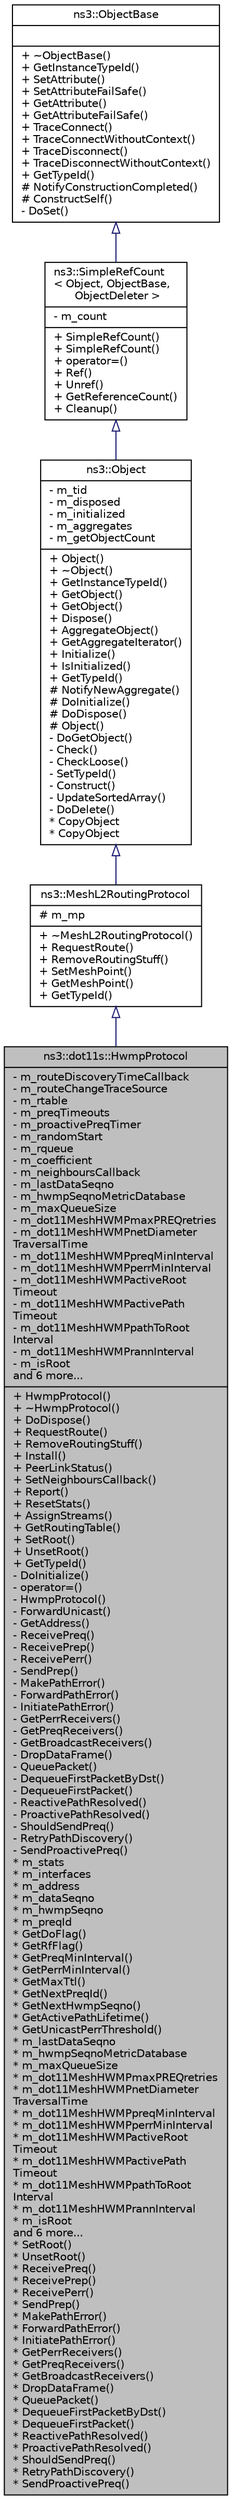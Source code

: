 digraph "ns3::dot11s::HwmpProtocol"
{
  edge [fontname="Helvetica",fontsize="10",labelfontname="Helvetica",labelfontsize="10"];
  node [fontname="Helvetica",fontsize="10",shape=record];
  Node1 [label="{ns3::dot11s::HwmpProtocol\n|- m_routeDiscoveryTimeCallback\l- m_routeChangeTraceSource\l- m_rtable\l- m_preqTimeouts\l- m_proactivePreqTimer\l- m_randomStart\l- m_rqueue\l- m_coefficient\l- m_neighboursCallback\l- m_lastDataSeqno\l- m_hwmpSeqnoMetricDatabase\l- m_maxQueueSize\l- m_dot11MeshHWMPmaxPREQretries\l- m_dot11MeshHWMPnetDiameter\lTraversalTime\l- m_dot11MeshHWMPpreqMinInterval\l- m_dot11MeshHWMPperrMinInterval\l- m_dot11MeshHWMPactiveRoot\lTimeout\l- m_dot11MeshHWMPactivePath\lTimeout\l- m_dot11MeshHWMPpathToRoot\lInterval\l- m_dot11MeshHWMPrannInterval\l- m_isRoot\land 6 more...\l|+ HwmpProtocol()\l+ ~HwmpProtocol()\l+ DoDispose()\l+ RequestRoute()\l+ RemoveRoutingStuff()\l+ Install()\l+ PeerLinkStatus()\l+ SetNeighboursCallback()\l+ Report()\l+ ResetStats()\l+ AssignStreams()\l+ GetRoutingTable()\l+ SetRoot()\l+ UnsetRoot()\l+ GetTypeId()\l- DoInitialize()\l- operator=()\l- HwmpProtocol()\l- ForwardUnicast()\l- GetAddress()\l- ReceivePreq()\l- ReceivePrep()\l- ReceivePerr()\l- SendPrep()\l- MakePathError()\l- ForwardPathError()\l- InitiatePathError()\l- GetPerrReceivers()\l- GetPreqReceivers()\l- GetBroadcastReceivers()\l- DropDataFrame()\l- QueuePacket()\l- DequeueFirstPacketByDst()\l- DequeueFirstPacket()\l- ReactivePathResolved()\l- ProactivePathResolved()\l- ShouldSendPreq()\l- RetryPathDiscovery()\l- SendProactivePreq()\l* m_stats\l* m_interfaces\l* m_address\l* m_dataSeqno\l* m_hwmpSeqno\l* m_preqId\l* GetDoFlag()\l* GetRfFlag()\l* GetPreqMinInterval()\l* GetPerrMinInterval()\l* GetMaxTtl()\l* GetNextPreqId()\l* GetNextHwmpSeqno()\l* GetActivePathLifetime()\l* GetUnicastPerrThreshold()\l* m_lastDataSeqno\l* m_hwmpSeqnoMetricDatabase\l* m_maxQueueSize\l* m_dot11MeshHWMPmaxPREQretries\l* m_dot11MeshHWMPnetDiameter\lTraversalTime\l* m_dot11MeshHWMPpreqMinInterval\l* m_dot11MeshHWMPperrMinInterval\l* m_dot11MeshHWMPactiveRoot\lTimeout\l* m_dot11MeshHWMPactivePath\lTimeout\l* m_dot11MeshHWMPpathToRoot\lInterval\l* m_dot11MeshHWMPrannInterval\l* m_isRoot\land 6 more...\l* SetRoot()\l* UnsetRoot()\l* ReceivePreq()\l* ReceivePrep()\l* ReceivePerr()\l* SendPrep()\l* MakePathError()\l* ForwardPathError()\l* InitiatePathError()\l* GetPerrReceivers()\l* GetPreqReceivers()\l* GetBroadcastReceivers()\l* DropDataFrame()\l* QueuePacket()\l* DequeueFirstPacketByDst()\l* DequeueFirstPacket()\l* ReactivePathResolved()\l* ProactivePathResolved()\l* ShouldSendPreq()\l* RetryPathDiscovery()\l* SendProactivePreq()\l}",height=0.2,width=0.4,color="black", fillcolor="grey75", style="filled", fontcolor="black"];
  Node2 -> Node1 [dir="back",color="midnightblue",fontsize="10",style="solid",arrowtail="onormal"];
  Node2 [label="{ns3::MeshL2RoutingProtocol\n|# m_mp\l|+ ~MeshL2RoutingProtocol()\l+ RequestRoute()\l+ RemoveRoutingStuff()\l+ SetMeshPoint()\l+ GetMeshPoint()\l+ GetTypeId()\l}",height=0.2,width=0.4,color="black", fillcolor="white", style="filled",URL="$d8/d91/classns3_1_1MeshL2RoutingProtocol.html",tooltip="Interface for L2 mesh routing protocol and mesh point communication. "];
  Node3 -> Node2 [dir="back",color="midnightblue",fontsize="10",style="solid",arrowtail="onormal"];
  Node3 [label="{ns3::Object\n|- m_tid\l- m_disposed\l- m_initialized\l- m_aggregates\l- m_getObjectCount\l|+ Object()\l+ ~Object()\l+ GetInstanceTypeId()\l+ GetObject()\l+ GetObject()\l+ Dispose()\l+ AggregateObject()\l+ GetAggregateIterator()\l+ Initialize()\l+ IsInitialized()\l+ GetTypeId()\l# NotifyNewAggregate()\l# DoInitialize()\l# DoDispose()\l# Object()\l- DoGetObject()\l- Check()\l- CheckLoose()\l- SetTypeId()\l- Construct()\l- UpdateSortedArray()\l- DoDelete()\l* CopyObject\l* CopyObject\l}",height=0.2,width=0.4,color="black", fillcolor="white", style="filled",URL="$d9/d77/classns3_1_1Object.html",tooltip="A base class which provides memory management and object aggregation. "];
  Node4 -> Node3 [dir="back",color="midnightblue",fontsize="10",style="solid",arrowtail="onormal"];
  Node4 [label="{ns3::SimpleRefCount\l\< Object, ObjectBase,\l ObjectDeleter \>\n|- m_count\l|+ SimpleRefCount()\l+ SimpleRefCount()\l+ operator=()\l+ Ref()\l+ Unref()\l+ GetReferenceCount()\l+ Cleanup()\l}",height=0.2,width=0.4,color="black", fillcolor="white", style="filled",URL="$da/da1/classns3_1_1SimpleRefCount.html"];
  Node5 -> Node4 [dir="back",color="midnightblue",fontsize="10",style="solid",arrowtail="onormal"];
  Node5 [label="{ns3::ObjectBase\n||+ ~ObjectBase()\l+ GetInstanceTypeId()\l+ SetAttribute()\l+ SetAttributeFailSafe()\l+ GetAttribute()\l+ GetAttributeFailSafe()\l+ TraceConnect()\l+ TraceConnectWithoutContext()\l+ TraceDisconnect()\l+ TraceDisconnectWithoutContext()\l+ GetTypeId()\l# NotifyConstructionCompleted()\l# ConstructSelf()\l- DoSet()\l}",height=0.2,width=0.4,color="black", fillcolor="white", style="filled",URL="$d2/dac/classns3_1_1ObjectBase.html",tooltip="Anchor the ns-3 type and attribute system. "];
}

